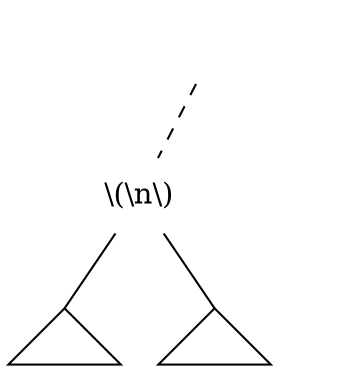 graph {
	size="4,4"
    graph [splines=false]

	r [label="" shape=none]

	0 [label="\\(\\n\\)" shape=none]

    1 [label="" shape=triangle]
    2 [label="" shape=triangle]

	rr [label="" shape=none]
    r -- 0 [style=dashed]
    r -- rr [style=invis]

    0 -- 1 [headport=n]
    0 -- 2 [headport=n]
}
